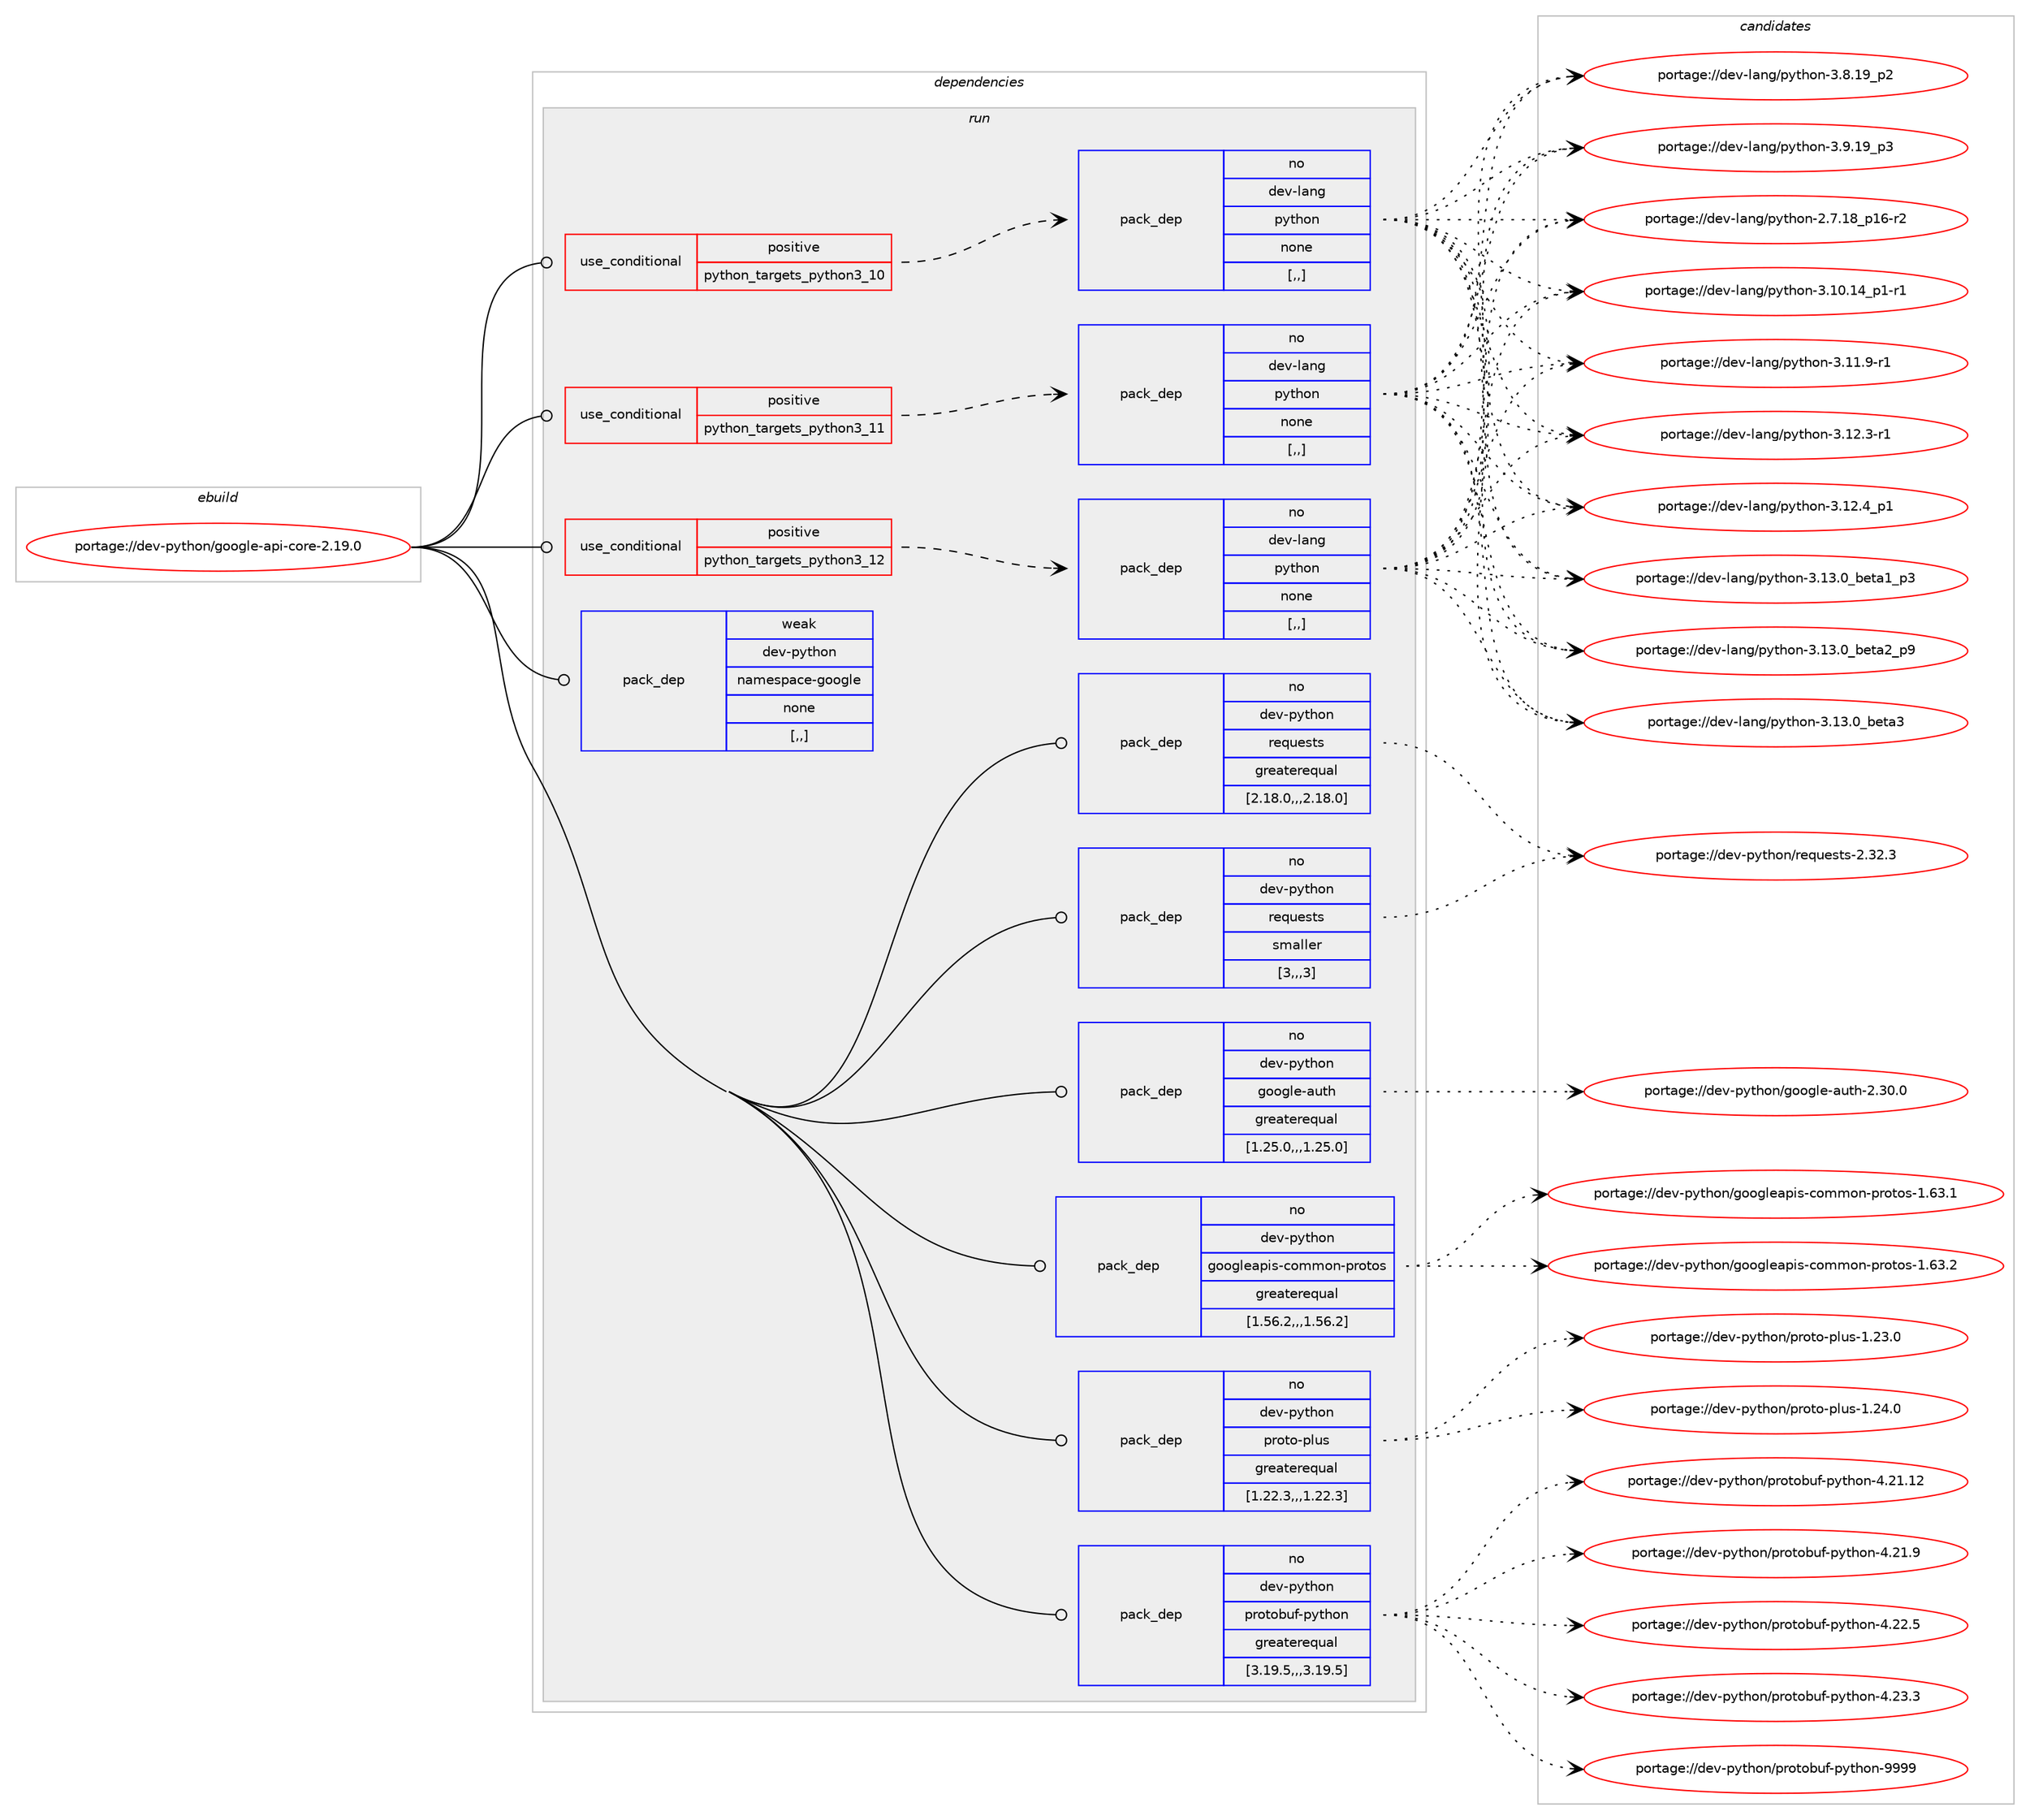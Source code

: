 digraph prolog {

# *************
# Graph options
# *************

newrank=true;
concentrate=true;
compound=true;
graph [rankdir=LR,fontname=Helvetica,fontsize=10,ranksep=1.5];#, ranksep=2.5, nodesep=0.2];
edge  [arrowhead=vee];
node  [fontname=Helvetica,fontsize=10];

# **********
# The ebuild
# **********

subgraph cluster_leftcol {
color=gray;
label=<<i>ebuild</i>>;
id [label="portage://dev-python/google-api-core-2.19.0", color=red, width=4, href="../dev-python/google-api-core-2.19.0.svg"];
}

# ****************
# The dependencies
# ****************

subgraph cluster_midcol {
color=gray;
label=<<i>dependencies</i>>;
subgraph cluster_compile {
fillcolor="#eeeeee";
style=filled;
label=<<i>compile</i>>;
}
subgraph cluster_compileandrun {
fillcolor="#eeeeee";
style=filled;
label=<<i>compile and run</i>>;
}
subgraph cluster_run {
fillcolor="#eeeeee";
style=filled;
label=<<i>run</i>>;
subgraph cond32164 {
dependency143667 [label=<<TABLE BORDER="0" CELLBORDER="1" CELLSPACING="0" CELLPADDING="4"><TR><TD ROWSPAN="3" CELLPADDING="10">use_conditional</TD></TR><TR><TD>positive</TD></TR><TR><TD>python_targets_python3_10</TD></TR></TABLE>>, shape=none, color=red];
subgraph pack110288 {
dependency143668 [label=<<TABLE BORDER="0" CELLBORDER="1" CELLSPACING="0" CELLPADDING="4" WIDTH="220"><TR><TD ROWSPAN="6" CELLPADDING="30">pack_dep</TD></TR><TR><TD WIDTH="110">no</TD></TR><TR><TD>dev-lang</TD></TR><TR><TD>python</TD></TR><TR><TD>none</TD></TR><TR><TD>[,,]</TD></TR></TABLE>>, shape=none, color=blue];
}
dependency143667:e -> dependency143668:w [weight=20,style="dashed",arrowhead="vee"];
}
id:e -> dependency143667:w [weight=20,style="solid",arrowhead="odot"];
subgraph cond32165 {
dependency143669 [label=<<TABLE BORDER="0" CELLBORDER="1" CELLSPACING="0" CELLPADDING="4"><TR><TD ROWSPAN="3" CELLPADDING="10">use_conditional</TD></TR><TR><TD>positive</TD></TR><TR><TD>python_targets_python3_11</TD></TR></TABLE>>, shape=none, color=red];
subgraph pack110289 {
dependency143670 [label=<<TABLE BORDER="0" CELLBORDER="1" CELLSPACING="0" CELLPADDING="4" WIDTH="220"><TR><TD ROWSPAN="6" CELLPADDING="30">pack_dep</TD></TR><TR><TD WIDTH="110">no</TD></TR><TR><TD>dev-lang</TD></TR><TR><TD>python</TD></TR><TR><TD>none</TD></TR><TR><TD>[,,]</TD></TR></TABLE>>, shape=none, color=blue];
}
dependency143669:e -> dependency143670:w [weight=20,style="dashed",arrowhead="vee"];
}
id:e -> dependency143669:w [weight=20,style="solid",arrowhead="odot"];
subgraph cond32166 {
dependency143671 [label=<<TABLE BORDER="0" CELLBORDER="1" CELLSPACING="0" CELLPADDING="4"><TR><TD ROWSPAN="3" CELLPADDING="10">use_conditional</TD></TR><TR><TD>positive</TD></TR><TR><TD>python_targets_python3_12</TD></TR></TABLE>>, shape=none, color=red];
subgraph pack110290 {
dependency143672 [label=<<TABLE BORDER="0" CELLBORDER="1" CELLSPACING="0" CELLPADDING="4" WIDTH="220"><TR><TD ROWSPAN="6" CELLPADDING="30">pack_dep</TD></TR><TR><TD WIDTH="110">no</TD></TR><TR><TD>dev-lang</TD></TR><TR><TD>python</TD></TR><TR><TD>none</TD></TR><TR><TD>[,,]</TD></TR></TABLE>>, shape=none, color=blue];
}
dependency143671:e -> dependency143672:w [weight=20,style="dashed",arrowhead="vee"];
}
id:e -> dependency143671:w [weight=20,style="solid",arrowhead="odot"];
subgraph pack110291 {
dependency143673 [label=<<TABLE BORDER="0" CELLBORDER="1" CELLSPACING="0" CELLPADDING="4" WIDTH="220"><TR><TD ROWSPAN="6" CELLPADDING="30">pack_dep</TD></TR><TR><TD WIDTH="110">no</TD></TR><TR><TD>dev-python</TD></TR><TR><TD>google-auth</TD></TR><TR><TD>greaterequal</TD></TR><TR><TD>[1.25.0,,,1.25.0]</TD></TR></TABLE>>, shape=none, color=blue];
}
id:e -> dependency143673:w [weight=20,style="solid",arrowhead="odot"];
subgraph pack110292 {
dependency143674 [label=<<TABLE BORDER="0" CELLBORDER="1" CELLSPACING="0" CELLPADDING="4" WIDTH="220"><TR><TD ROWSPAN="6" CELLPADDING="30">pack_dep</TD></TR><TR><TD WIDTH="110">no</TD></TR><TR><TD>dev-python</TD></TR><TR><TD>googleapis-common-protos</TD></TR><TR><TD>greaterequal</TD></TR><TR><TD>[1.56.2,,,1.56.2]</TD></TR></TABLE>>, shape=none, color=blue];
}
id:e -> dependency143674:w [weight=20,style="solid",arrowhead="odot"];
subgraph pack110293 {
dependency143675 [label=<<TABLE BORDER="0" CELLBORDER="1" CELLSPACING="0" CELLPADDING="4" WIDTH="220"><TR><TD ROWSPAN="6" CELLPADDING="30">pack_dep</TD></TR><TR><TD WIDTH="110">no</TD></TR><TR><TD>dev-python</TD></TR><TR><TD>proto-plus</TD></TR><TR><TD>greaterequal</TD></TR><TR><TD>[1.22.3,,,1.22.3]</TD></TR></TABLE>>, shape=none, color=blue];
}
id:e -> dependency143675:w [weight=20,style="solid",arrowhead="odot"];
subgraph pack110294 {
dependency143676 [label=<<TABLE BORDER="0" CELLBORDER="1" CELLSPACING="0" CELLPADDING="4" WIDTH="220"><TR><TD ROWSPAN="6" CELLPADDING="30">pack_dep</TD></TR><TR><TD WIDTH="110">no</TD></TR><TR><TD>dev-python</TD></TR><TR><TD>protobuf-python</TD></TR><TR><TD>greaterequal</TD></TR><TR><TD>[3.19.5,,,3.19.5]</TD></TR></TABLE>>, shape=none, color=blue];
}
id:e -> dependency143676:w [weight=20,style="solid",arrowhead="odot"];
subgraph pack110295 {
dependency143677 [label=<<TABLE BORDER="0" CELLBORDER="1" CELLSPACING="0" CELLPADDING="4" WIDTH="220"><TR><TD ROWSPAN="6" CELLPADDING="30">pack_dep</TD></TR><TR><TD WIDTH="110">no</TD></TR><TR><TD>dev-python</TD></TR><TR><TD>requests</TD></TR><TR><TD>greaterequal</TD></TR><TR><TD>[2.18.0,,,2.18.0]</TD></TR></TABLE>>, shape=none, color=blue];
}
id:e -> dependency143677:w [weight=20,style="solid",arrowhead="odot"];
subgraph pack110296 {
dependency143678 [label=<<TABLE BORDER="0" CELLBORDER="1" CELLSPACING="0" CELLPADDING="4" WIDTH="220"><TR><TD ROWSPAN="6" CELLPADDING="30">pack_dep</TD></TR><TR><TD WIDTH="110">no</TD></TR><TR><TD>dev-python</TD></TR><TR><TD>requests</TD></TR><TR><TD>smaller</TD></TR><TR><TD>[3,,,3]</TD></TR></TABLE>>, shape=none, color=blue];
}
id:e -> dependency143678:w [weight=20,style="solid",arrowhead="odot"];
subgraph pack110297 {
dependency143679 [label=<<TABLE BORDER="0" CELLBORDER="1" CELLSPACING="0" CELLPADDING="4" WIDTH="220"><TR><TD ROWSPAN="6" CELLPADDING="30">pack_dep</TD></TR><TR><TD WIDTH="110">weak</TD></TR><TR><TD>dev-python</TD></TR><TR><TD>namespace-google</TD></TR><TR><TD>none</TD></TR><TR><TD>[,,]</TD></TR></TABLE>>, shape=none, color=blue];
}
id:e -> dependency143679:w [weight=20,style="solid",arrowhead="odot"];
}
}

# **************
# The candidates
# **************

subgraph cluster_choices {
rank=same;
color=gray;
label=<<i>candidates</i>>;

subgraph choice110288 {
color=black;
nodesep=1;
choice100101118451089711010347112121116104111110455046554649569511249544511450 [label="portage://dev-lang/python-2.7.18_p16-r2", color=red, width=4,href="../dev-lang/python-2.7.18_p16-r2.svg"];
choice100101118451089711010347112121116104111110455146494846495295112494511449 [label="portage://dev-lang/python-3.10.14_p1-r1", color=red, width=4,href="../dev-lang/python-3.10.14_p1-r1.svg"];
choice100101118451089711010347112121116104111110455146494946574511449 [label="portage://dev-lang/python-3.11.9-r1", color=red, width=4,href="../dev-lang/python-3.11.9-r1.svg"];
choice100101118451089711010347112121116104111110455146495046514511449 [label="portage://dev-lang/python-3.12.3-r1", color=red, width=4,href="../dev-lang/python-3.12.3-r1.svg"];
choice100101118451089711010347112121116104111110455146495046529511249 [label="portage://dev-lang/python-3.12.4_p1", color=red, width=4,href="../dev-lang/python-3.12.4_p1.svg"];
choice10010111845108971101034711212111610411111045514649514648959810111697499511251 [label="portage://dev-lang/python-3.13.0_beta1_p3", color=red, width=4,href="../dev-lang/python-3.13.0_beta1_p3.svg"];
choice10010111845108971101034711212111610411111045514649514648959810111697509511257 [label="portage://dev-lang/python-3.13.0_beta2_p9", color=red, width=4,href="../dev-lang/python-3.13.0_beta2_p9.svg"];
choice1001011184510897110103471121211161041111104551464951464895981011169751 [label="portage://dev-lang/python-3.13.0_beta3", color=red, width=4,href="../dev-lang/python-3.13.0_beta3.svg"];
choice100101118451089711010347112121116104111110455146564649579511250 [label="portage://dev-lang/python-3.8.19_p2", color=red, width=4,href="../dev-lang/python-3.8.19_p2.svg"];
choice100101118451089711010347112121116104111110455146574649579511251 [label="portage://dev-lang/python-3.9.19_p3", color=red, width=4,href="../dev-lang/python-3.9.19_p3.svg"];
dependency143668:e -> choice100101118451089711010347112121116104111110455046554649569511249544511450:w [style=dotted,weight="100"];
dependency143668:e -> choice100101118451089711010347112121116104111110455146494846495295112494511449:w [style=dotted,weight="100"];
dependency143668:e -> choice100101118451089711010347112121116104111110455146494946574511449:w [style=dotted,weight="100"];
dependency143668:e -> choice100101118451089711010347112121116104111110455146495046514511449:w [style=dotted,weight="100"];
dependency143668:e -> choice100101118451089711010347112121116104111110455146495046529511249:w [style=dotted,weight="100"];
dependency143668:e -> choice10010111845108971101034711212111610411111045514649514648959810111697499511251:w [style=dotted,weight="100"];
dependency143668:e -> choice10010111845108971101034711212111610411111045514649514648959810111697509511257:w [style=dotted,weight="100"];
dependency143668:e -> choice1001011184510897110103471121211161041111104551464951464895981011169751:w [style=dotted,weight="100"];
dependency143668:e -> choice100101118451089711010347112121116104111110455146564649579511250:w [style=dotted,weight="100"];
dependency143668:e -> choice100101118451089711010347112121116104111110455146574649579511251:w [style=dotted,weight="100"];
}
subgraph choice110289 {
color=black;
nodesep=1;
choice100101118451089711010347112121116104111110455046554649569511249544511450 [label="portage://dev-lang/python-2.7.18_p16-r2", color=red, width=4,href="../dev-lang/python-2.7.18_p16-r2.svg"];
choice100101118451089711010347112121116104111110455146494846495295112494511449 [label="portage://dev-lang/python-3.10.14_p1-r1", color=red, width=4,href="../dev-lang/python-3.10.14_p1-r1.svg"];
choice100101118451089711010347112121116104111110455146494946574511449 [label="portage://dev-lang/python-3.11.9-r1", color=red, width=4,href="../dev-lang/python-3.11.9-r1.svg"];
choice100101118451089711010347112121116104111110455146495046514511449 [label="portage://dev-lang/python-3.12.3-r1", color=red, width=4,href="../dev-lang/python-3.12.3-r1.svg"];
choice100101118451089711010347112121116104111110455146495046529511249 [label="portage://dev-lang/python-3.12.4_p1", color=red, width=4,href="../dev-lang/python-3.12.4_p1.svg"];
choice10010111845108971101034711212111610411111045514649514648959810111697499511251 [label="portage://dev-lang/python-3.13.0_beta1_p3", color=red, width=4,href="../dev-lang/python-3.13.0_beta1_p3.svg"];
choice10010111845108971101034711212111610411111045514649514648959810111697509511257 [label="portage://dev-lang/python-3.13.0_beta2_p9", color=red, width=4,href="../dev-lang/python-3.13.0_beta2_p9.svg"];
choice1001011184510897110103471121211161041111104551464951464895981011169751 [label="portage://dev-lang/python-3.13.0_beta3", color=red, width=4,href="../dev-lang/python-3.13.0_beta3.svg"];
choice100101118451089711010347112121116104111110455146564649579511250 [label="portage://dev-lang/python-3.8.19_p2", color=red, width=4,href="../dev-lang/python-3.8.19_p2.svg"];
choice100101118451089711010347112121116104111110455146574649579511251 [label="portage://dev-lang/python-3.9.19_p3", color=red, width=4,href="../dev-lang/python-3.9.19_p3.svg"];
dependency143670:e -> choice100101118451089711010347112121116104111110455046554649569511249544511450:w [style=dotted,weight="100"];
dependency143670:e -> choice100101118451089711010347112121116104111110455146494846495295112494511449:w [style=dotted,weight="100"];
dependency143670:e -> choice100101118451089711010347112121116104111110455146494946574511449:w [style=dotted,weight="100"];
dependency143670:e -> choice100101118451089711010347112121116104111110455146495046514511449:w [style=dotted,weight="100"];
dependency143670:e -> choice100101118451089711010347112121116104111110455146495046529511249:w [style=dotted,weight="100"];
dependency143670:e -> choice10010111845108971101034711212111610411111045514649514648959810111697499511251:w [style=dotted,weight="100"];
dependency143670:e -> choice10010111845108971101034711212111610411111045514649514648959810111697509511257:w [style=dotted,weight="100"];
dependency143670:e -> choice1001011184510897110103471121211161041111104551464951464895981011169751:w [style=dotted,weight="100"];
dependency143670:e -> choice100101118451089711010347112121116104111110455146564649579511250:w [style=dotted,weight="100"];
dependency143670:e -> choice100101118451089711010347112121116104111110455146574649579511251:w [style=dotted,weight="100"];
}
subgraph choice110290 {
color=black;
nodesep=1;
choice100101118451089711010347112121116104111110455046554649569511249544511450 [label="portage://dev-lang/python-2.7.18_p16-r2", color=red, width=4,href="../dev-lang/python-2.7.18_p16-r2.svg"];
choice100101118451089711010347112121116104111110455146494846495295112494511449 [label="portage://dev-lang/python-3.10.14_p1-r1", color=red, width=4,href="../dev-lang/python-3.10.14_p1-r1.svg"];
choice100101118451089711010347112121116104111110455146494946574511449 [label="portage://dev-lang/python-3.11.9-r1", color=red, width=4,href="../dev-lang/python-3.11.9-r1.svg"];
choice100101118451089711010347112121116104111110455146495046514511449 [label="portage://dev-lang/python-3.12.3-r1", color=red, width=4,href="../dev-lang/python-3.12.3-r1.svg"];
choice100101118451089711010347112121116104111110455146495046529511249 [label="portage://dev-lang/python-3.12.4_p1", color=red, width=4,href="../dev-lang/python-3.12.4_p1.svg"];
choice10010111845108971101034711212111610411111045514649514648959810111697499511251 [label="portage://dev-lang/python-3.13.0_beta1_p3", color=red, width=4,href="../dev-lang/python-3.13.0_beta1_p3.svg"];
choice10010111845108971101034711212111610411111045514649514648959810111697509511257 [label="portage://dev-lang/python-3.13.0_beta2_p9", color=red, width=4,href="../dev-lang/python-3.13.0_beta2_p9.svg"];
choice1001011184510897110103471121211161041111104551464951464895981011169751 [label="portage://dev-lang/python-3.13.0_beta3", color=red, width=4,href="../dev-lang/python-3.13.0_beta3.svg"];
choice100101118451089711010347112121116104111110455146564649579511250 [label="portage://dev-lang/python-3.8.19_p2", color=red, width=4,href="../dev-lang/python-3.8.19_p2.svg"];
choice100101118451089711010347112121116104111110455146574649579511251 [label="portage://dev-lang/python-3.9.19_p3", color=red, width=4,href="../dev-lang/python-3.9.19_p3.svg"];
dependency143672:e -> choice100101118451089711010347112121116104111110455046554649569511249544511450:w [style=dotted,weight="100"];
dependency143672:e -> choice100101118451089711010347112121116104111110455146494846495295112494511449:w [style=dotted,weight="100"];
dependency143672:e -> choice100101118451089711010347112121116104111110455146494946574511449:w [style=dotted,weight="100"];
dependency143672:e -> choice100101118451089711010347112121116104111110455146495046514511449:w [style=dotted,weight="100"];
dependency143672:e -> choice100101118451089711010347112121116104111110455146495046529511249:w [style=dotted,weight="100"];
dependency143672:e -> choice10010111845108971101034711212111610411111045514649514648959810111697499511251:w [style=dotted,weight="100"];
dependency143672:e -> choice10010111845108971101034711212111610411111045514649514648959810111697509511257:w [style=dotted,weight="100"];
dependency143672:e -> choice1001011184510897110103471121211161041111104551464951464895981011169751:w [style=dotted,weight="100"];
dependency143672:e -> choice100101118451089711010347112121116104111110455146564649579511250:w [style=dotted,weight="100"];
dependency143672:e -> choice100101118451089711010347112121116104111110455146574649579511251:w [style=dotted,weight="100"];
}
subgraph choice110291 {
color=black;
nodesep=1;
choice1001011184511212111610411111047103111111103108101459711711610445504651484648 [label="portage://dev-python/google-auth-2.30.0", color=red, width=4,href="../dev-python/google-auth-2.30.0.svg"];
dependency143673:e -> choice1001011184511212111610411111047103111111103108101459711711610445504651484648:w [style=dotted,weight="100"];
}
subgraph choice110292 {
color=black;
nodesep=1;
choice10010111845112121116104111110471031111111031081019711210511545991111091091111104511211411111611111545494654514649 [label="portage://dev-python/googleapis-common-protos-1.63.1", color=red, width=4,href="../dev-python/googleapis-common-protos-1.63.1.svg"];
choice10010111845112121116104111110471031111111031081019711210511545991111091091111104511211411111611111545494654514650 [label="portage://dev-python/googleapis-common-protos-1.63.2", color=red, width=4,href="../dev-python/googleapis-common-protos-1.63.2.svg"];
dependency143674:e -> choice10010111845112121116104111110471031111111031081019711210511545991111091091111104511211411111611111545494654514649:w [style=dotted,weight="100"];
dependency143674:e -> choice10010111845112121116104111110471031111111031081019711210511545991111091091111104511211411111611111545494654514650:w [style=dotted,weight="100"];
}
subgraph choice110293 {
color=black;
nodesep=1;
choice10010111845112121116104111110471121141111161114511210811711545494650514648 [label="portage://dev-python/proto-plus-1.23.0", color=red, width=4,href="../dev-python/proto-plus-1.23.0.svg"];
choice10010111845112121116104111110471121141111161114511210811711545494650524648 [label="portage://dev-python/proto-plus-1.24.0", color=red, width=4,href="../dev-python/proto-plus-1.24.0.svg"];
dependency143675:e -> choice10010111845112121116104111110471121141111161114511210811711545494650514648:w [style=dotted,weight="100"];
dependency143675:e -> choice10010111845112121116104111110471121141111161114511210811711545494650524648:w [style=dotted,weight="100"];
}
subgraph choice110294 {
color=black;
nodesep=1;
choice100101118451121211161041111104711211411111611198117102451121211161041111104552465049464950 [label="portage://dev-python/protobuf-python-4.21.12", color=red, width=4,href="../dev-python/protobuf-python-4.21.12.svg"];
choice1001011184511212111610411111047112114111116111981171024511212111610411111045524650494657 [label="portage://dev-python/protobuf-python-4.21.9", color=red, width=4,href="../dev-python/protobuf-python-4.21.9.svg"];
choice1001011184511212111610411111047112114111116111981171024511212111610411111045524650504653 [label="portage://dev-python/protobuf-python-4.22.5", color=red, width=4,href="../dev-python/protobuf-python-4.22.5.svg"];
choice1001011184511212111610411111047112114111116111981171024511212111610411111045524650514651 [label="portage://dev-python/protobuf-python-4.23.3", color=red, width=4,href="../dev-python/protobuf-python-4.23.3.svg"];
choice100101118451121211161041111104711211411111611198117102451121211161041111104557575757 [label="portage://dev-python/protobuf-python-9999", color=red, width=4,href="../dev-python/protobuf-python-9999.svg"];
dependency143676:e -> choice100101118451121211161041111104711211411111611198117102451121211161041111104552465049464950:w [style=dotted,weight="100"];
dependency143676:e -> choice1001011184511212111610411111047112114111116111981171024511212111610411111045524650494657:w [style=dotted,weight="100"];
dependency143676:e -> choice1001011184511212111610411111047112114111116111981171024511212111610411111045524650504653:w [style=dotted,weight="100"];
dependency143676:e -> choice1001011184511212111610411111047112114111116111981171024511212111610411111045524650514651:w [style=dotted,weight="100"];
dependency143676:e -> choice100101118451121211161041111104711211411111611198117102451121211161041111104557575757:w [style=dotted,weight="100"];
}
subgraph choice110295 {
color=black;
nodesep=1;
choice100101118451121211161041111104711410111311710111511611545504651504651 [label="portage://dev-python/requests-2.32.3", color=red, width=4,href="../dev-python/requests-2.32.3.svg"];
dependency143677:e -> choice100101118451121211161041111104711410111311710111511611545504651504651:w [style=dotted,weight="100"];
}
subgraph choice110296 {
color=black;
nodesep=1;
choice100101118451121211161041111104711410111311710111511611545504651504651 [label="portage://dev-python/requests-2.32.3", color=red, width=4,href="../dev-python/requests-2.32.3.svg"];
dependency143678:e -> choice100101118451121211161041111104711410111311710111511611545504651504651:w [style=dotted,weight="100"];
}
subgraph choice110297 {
color=black;
nodesep=1;
}
}

}
